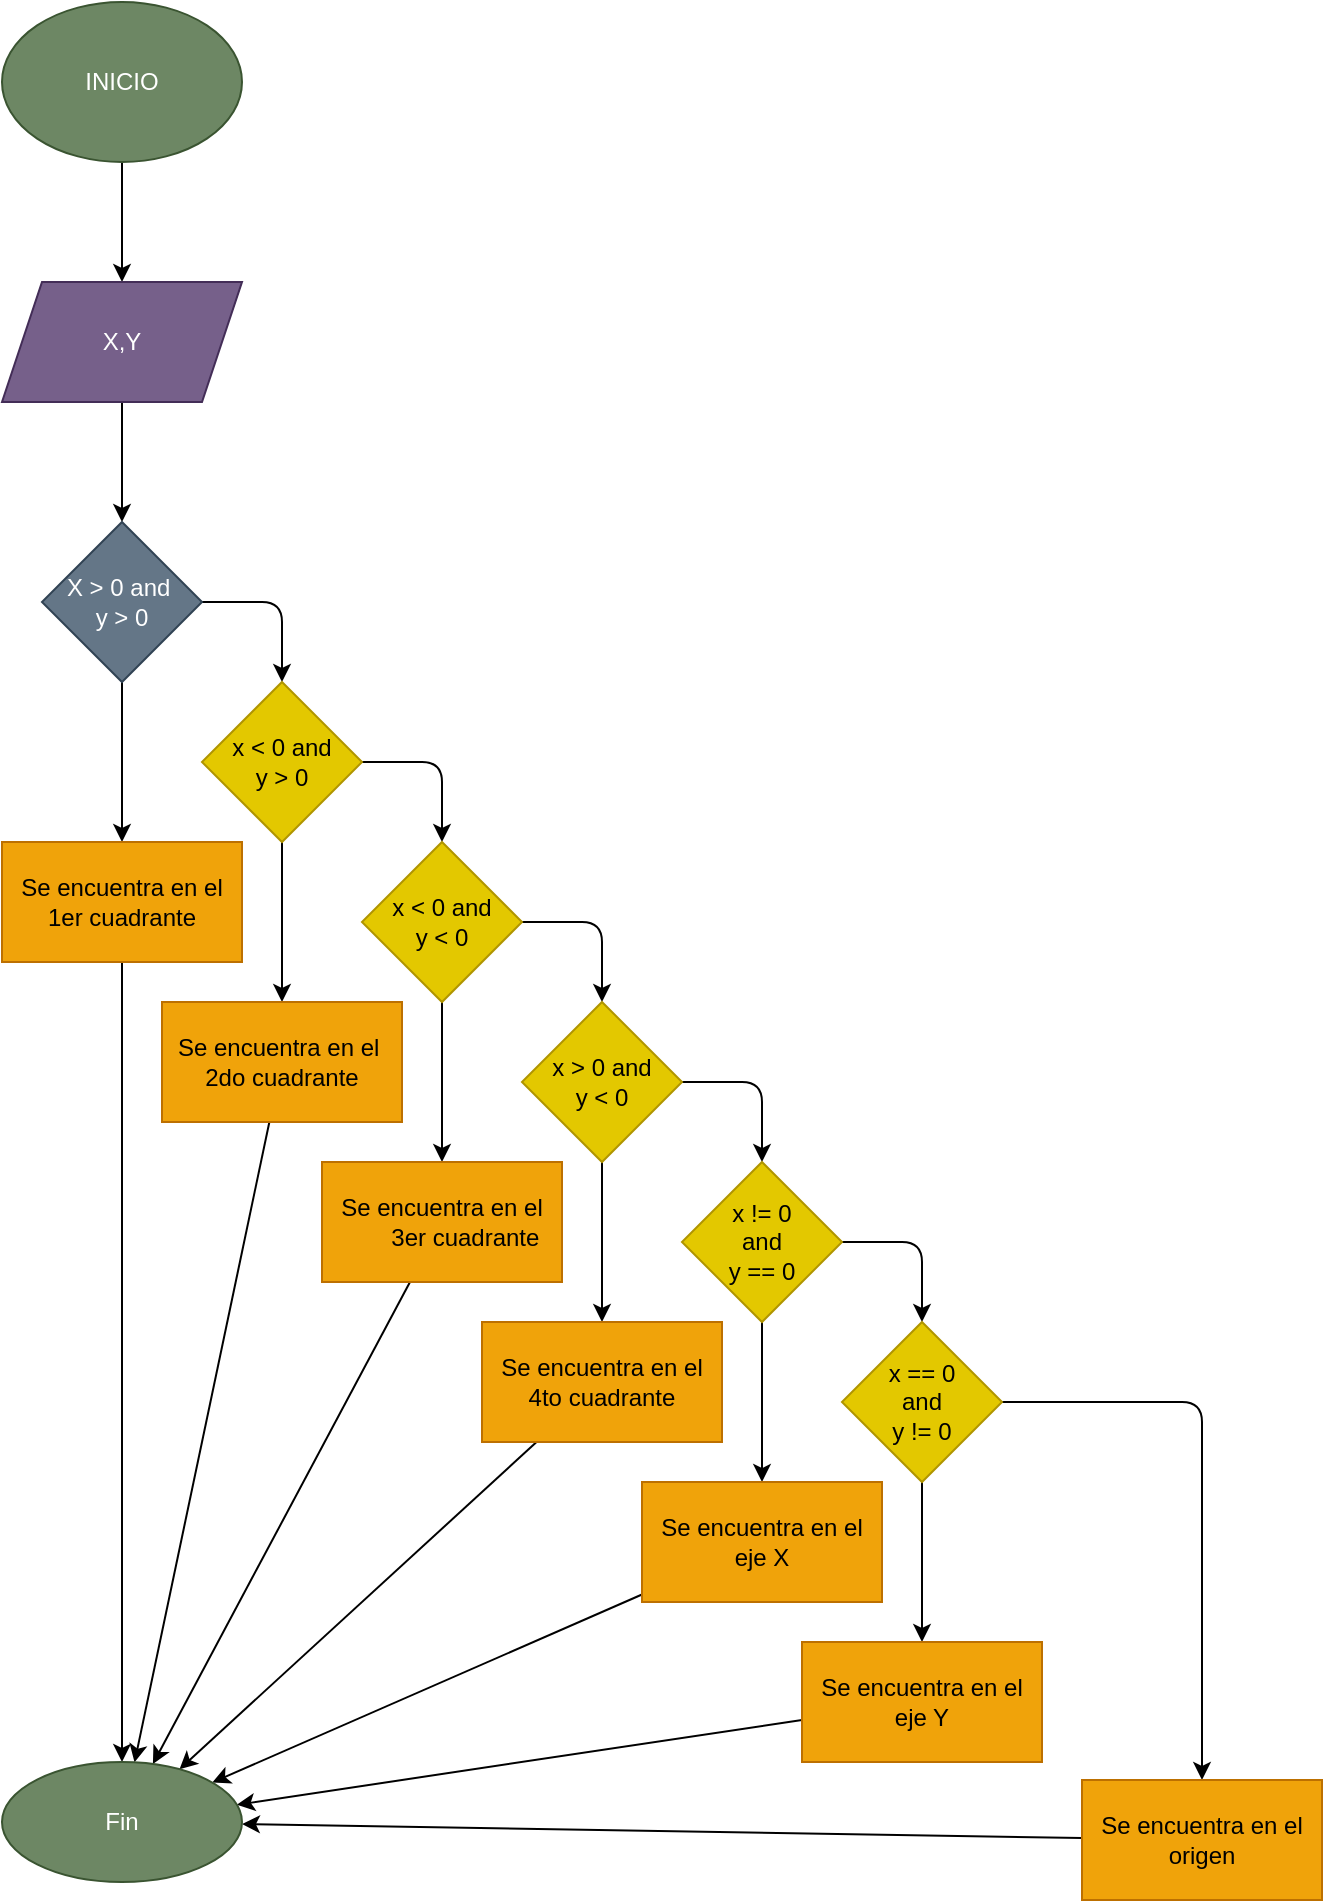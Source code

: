 <mxfile>
    <diagram id="tH6QYL8B4_8sYot_MX5k" name="Page-1">
        <mxGraphModel dx="564" dy="465" grid="1" gridSize="10" guides="1" tooltips="1" connect="1" arrows="1" fold="1" page="1" pageScale="1" pageWidth="827" pageHeight="1169" math="0" shadow="0">
            <root>
                <mxCell id="0"/>
                <mxCell id="1" parent="0"/>
                <mxCell id="4" value="" style="edgeStyle=none;html=1;" parent="1" source="2" target="3" edge="1">
                    <mxGeometry relative="1" as="geometry"/>
                </mxCell>
                <mxCell id="2" value="INICIO" style="ellipse;whiteSpace=wrap;html=1;fillColor=#6d8764;fontColor=#ffffff;strokeColor=#3A5431;" parent="1" vertex="1">
                    <mxGeometry x="60" y="220" width="120" height="80" as="geometry"/>
                </mxCell>
                <mxCell id="13" value="" style="edgeStyle=none;html=1;" edge="1" parent="1" source="3" target="12">
                    <mxGeometry relative="1" as="geometry"/>
                </mxCell>
                <mxCell id="3" value="X,Y" style="shape=parallelogram;perimeter=parallelogramPerimeter;whiteSpace=wrap;html=1;fixedSize=1;fillColor=#76608a;fontColor=#ffffff;strokeColor=#432D57;" parent="1" vertex="1">
                    <mxGeometry x="60" y="360" width="120" height="60" as="geometry"/>
                </mxCell>
                <mxCell id="15" value="" style="edgeStyle=none;html=1;" edge="1" parent="1" source="12" target="14">
                    <mxGeometry relative="1" as="geometry">
                        <Array as="points">
                            <mxPoint x="200" y="520"/>
                        </Array>
                    </mxGeometry>
                </mxCell>
                <mxCell id="31" value="" style="edgeStyle=none;html=1;" edge="1" parent="1" source="12" target="30">
                    <mxGeometry relative="1" as="geometry"/>
                </mxCell>
                <mxCell id="12" value="X &amp;gt; 0 and&amp;nbsp;&lt;br&gt;y &amp;gt; 0" style="rhombus;whiteSpace=wrap;html=1;fillColor=#647687;strokeColor=#314354;fontColor=#ffffff;" vertex="1" parent="1">
                    <mxGeometry x="80" y="480" width="80" height="80" as="geometry"/>
                </mxCell>
                <mxCell id="23" value="" style="edgeStyle=none;html=1;" edge="1" parent="1" source="14" target="22">
                    <mxGeometry relative="1" as="geometry">
                        <Array as="points">
                            <mxPoint x="280" y="600"/>
                        </Array>
                    </mxGeometry>
                </mxCell>
                <mxCell id="35" value="" style="edgeStyle=none;html=1;" edge="1" parent="1" source="14" target="34">
                    <mxGeometry relative="1" as="geometry"/>
                </mxCell>
                <mxCell id="14" value="x &amp;lt; 0 and&lt;br&gt;y &amp;gt; 0" style="rhombus;whiteSpace=wrap;html=1;fillColor=#e3c800;strokeColor=#B09500;fontColor=#000000;" vertex="1" parent="1">
                    <mxGeometry x="160" y="560" width="80" height="80" as="geometry"/>
                </mxCell>
                <mxCell id="25" value="" style="edgeStyle=none;html=1;" edge="1" parent="1" source="22" target="24">
                    <mxGeometry relative="1" as="geometry">
                        <Array as="points">
                            <mxPoint x="360" y="680"/>
                        </Array>
                    </mxGeometry>
                </mxCell>
                <mxCell id="37" value="" style="edgeStyle=none;html=1;" edge="1" parent="1" source="22" target="36">
                    <mxGeometry relative="1" as="geometry"/>
                </mxCell>
                <mxCell id="22" value="x &amp;lt; 0 and &lt;br&gt;y &amp;lt; 0" style="rhombus;whiteSpace=wrap;html=1;fillColor=#e3c800;strokeColor=#B09500;fontColor=#000000;" vertex="1" parent="1">
                    <mxGeometry x="240" y="640" width="80" height="80" as="geometry"/>
                </mxCell>
                <mxCell id="27" value="" style="edgeStyle=none;html=1;" edge="1" parent="1" source="24" target="26">
                    <mxGeometry relative="1" as="geometry">
                        <Array as="points">
                            <mxPoint x="440" y="760"/>
                        </Array>
                    </mxGeometry>
                </mxCell>
                <mxCell id="40" value="" style="edgeStyle=none;html=1;" edge="1" parent="1" source="24" target="39">
                    <mxGeometry relative="1" as="geometry"/>
                </mxCell>
                <mxCell id="24" value="x &amp;gt; 0 and&lt;br&gt;y &amp;lt; 0" style="rhombus;whiteSpace=wrap;html=1;fillColor=#e3c800;strokeColor=#B09500;fontColor=#000000;" vertex="1" parent="1">
                    <mxGeometry x="320" y="720" width="80" height="80" as="geometry"/>
                </mxCell>
                <mxCell id="29" value="" style="edgeStyle=none;html=1;" edge="1" parent="1" source="26" target="28">
                    <mxGeometry relative="1" as="geometry">
                        <Array as="points">
                            <mxPoint x="520" y="840"/>
                        </Array>
                    </mxGeometry>
                </mxCell>
                <mxCell id="42" value="" style="edgeStyle=none;html=1;" edge="1" parent="1" source="26" target="41">
                    <mxGeometry relative="1" as="geometry"/>
                </mxCell>
                <mxCell id="26" value="x != 0&lt;br&gt;and&lt;br&gt;y == 0" style="rhombus;whiteSpace=wrap;html=1;fillColor=#e3c800;strokeColor=#B09500;fontColor=#000000;" vertex="1" parent="1">
                    <mxGeometry x="400" y="800" width="80" height="80" as="geometry"/>
                </mxCell>
                <mxCell id="44" value="" style="edgeStyle=none;html=1;" edge="1" parent="1" source="28" target="43">
                    <mxGeometry relative="1" as="geometry"/>
                </mxCell>
                <mxCell id="48" value="" style="edgeStyle=none;html=1;" edge="1" parent="1" source="28" target="47">
                    <mxGeometry relative="1" as="geometry">
                        <Array as="points">
                            <mxPoint x="660" y="920"/>
                        </Array>
                    </mxGeometry>
                </mxCell>
                <mxCell id="28" value="x == 0 &lt;br&gt;and&lt;br&gt;y != 0" style="rhombus;whiteSpace=wrap;html=1;fillColor=#e3c800;strokeColor=#B09500;fontColor=#000000;" vertex="1" parent="1">
                    <mxGeometry x="480" y="880" width="80" height="80" as="geometry"/>
                </mxCell>
                <mxCell id="51" value="" style="edgeStyle=none;html=1;" edge="1" parent="1" source="30" target="50">
                    <mxGeometry relative="1" as="geometry"/>
                </mxCell>
                <mxCell id="30" value="Se encuentra en el&lt;br&gt;1er cuadrante" style="whiteSpace=wrap;html=1;fillColor=#f0a30a;strokeColor=#BD7000;fontColor=#000000;" vertex="1" parent="1">
                    <mxGeometry x="60" y="640" width="120" height="60" as="geometry"/>
                </mxCell>
                <mxCell id="52" style="edgeStyle=none;html=1;" edge="1" parent="1" source="34" target="50">
                    <mxGeometry relative="1" as="geometry"/>
                </mxCell>
                <mxCell id="34" value="Se encuentra en el&amp;nbsp;&lt;br&gt;2do cuadrante" style="whiteSpace=wrap;html=1;fillColor=#f0a30a;strokeColor=#BD7000;fontColor=#000000;" vertex="1" parent="1">
                    <mxGeometry x="140" y="720" width="120" height="60" as="geometry"/>
                </mxCell>
                <mxCell id="53" style="edgeStyle=none;html=1;" edge="1" parent="1" source="36" target="50">
                    <mxGeometry relative="1" as="geometry"/>
                </mxCell>
                <mxCell id="36" value="Se encuentra en el&lt;br&gt;&lt;span style=&quot;white-space: pre&quot;&gt;&#9;&lt;/span&gt;3er&amp;nbsp;cuadrante&amp;nbsp;" style="whiteSpace=wrap;html=1;fillColor=#f0a30a;strokeColor=#BD7000;fontColor=#000000;" vertex="1" parent="1">
                    <mxGeometry x="220" y="800" width="120" height="60" as="geometry"/>
                </mxCell>
                <mxCell id="54" style="edgeStyle=none;html=1;" edge="1" parent="1" source="39" target="50">
                    <mxGeometry relative="1" as="geometry"/>
                </mxCell>
                <mxCell id="39" value="Se encuentra en el 4to cuadrante" style="whiteSpace=wrap;html=1;fillColor=#f0a30a;strokeColor=#BD7000;fontColor=#000000;" vertex="1" parent="1">
                    <mxGeometry x="300" y="880" width="120" height="60" as="geometry"/>
                </mxCell>
                <mxCell id="55" style="edgeStyle=none;html=1;" edge="1" parent="1" source="41" target="50">
                    <mxGeometry relative="1" as="geometry"/>
                </mxCell>
                <mxCell id="41" value="Se encuentra en el eje X" style="whiteSpace=wrap;html=1;fillColor=#f0a30a;strokeColor=#BD7000;fontColor=#000000;" vertex="1" parent="1">
                    <mxGeometry x="380" y="960" width="120" height="60" as="geometry"/>
                </mxCell>
                <mxCell id="56" style="edgeStyle=none;html=1;" edge="1" parent="1" source="43" target="50">
                    <mxGeometry relative="1" as="geometry"/>
                </mxCell>
                <mxCell id="43" value="Se encuentra en el eje Y" style="whiteSpace=wrap;html=1;fillColor=#f0a30a;strokeColor=#BD7000;fontColor=#000000;" vertex="1" parent="1">
                    <mxGeometry x="460" y="1040" width="120" height="60" as="geometry"/>
                </mxCell>
                <mxCell id="57" style="edgeStyle=none;html=1;" edge="1" parent="1" source="47" target="50">
                    <mxGeometry relative="1" as="geometry"/>
                </mxCell>
                <mxCell id="47" value="Se encuentra en el&lt;br&gt;origen" style="whiteSpace=wrap;html=1;fillColor=#f0a30a;strokeColor=#BD7000;fontColor=#000000;" vertex="1" parent="1">
                    <mxGeometry x="600" y="1109" width="120" height="60" as="geometry"/>
                </mxCell>
                <mxCell id="50" value="Fin" style="ellipse;whiteSpace=wrap;html=1;fillColor=#6d8764;strokeColor=#3A5431;fontColor=#ffffff;" vertex="1" parent="1">
                    <mxGeometry x="60" y="1100" width="120" height="60" as="geometry"/>
                </mxCell>
            </root>
        </mxGraphModel>
    </diagram>
</mxfile>